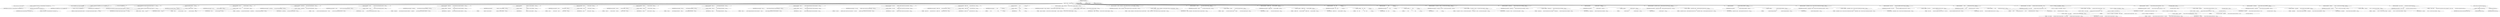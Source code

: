 digraph "printUsage" {  
"2117" [label = <(METHOD,printUsage)<SUB>810</SUB>> ]
"2118" [label = <(BLOCK,&lt;empty&gt;,&lt;empty&gt;)<SUB>810</SUB>> ]
"2119" [label = <(LOCAL,String lSep: java.lang.String)> ]
"2120" [label = <(&lt;operator&gt;.assignment,String lSep = System.getProperty(&quot;line.separator&quot;))<SUB>811</SUB>> ]
"2121" [label = <(IDENTIFIER,lSep,String lSep = System.getProperty(&quot;line.separator&quot;))<SUB>811</SUB>> ]
"2122" [label = <(getProperty,System.getProperty(&quot;line.separator&quot;))<SUB>811</SUB>> ]
"2123" [label = <(IDENTIFIER,System,System.getProperty(&quot;line.separator&quot;))<SUB>811</SUB>> ]
"2124" [label = <(LITERAL,&quot;line.separator&quot;,System.getProperty(&quot;line.separator&quot;))<SUB>811</SUB>> ]
"48" [label = <(LOCAL,StringBuffer msg: java.lang.StringBuffer)> ]
"2125" [label = <(&lt;operator&gt;.assignment,StringBuffer msg = new StringBuffer())<SUB>812</SUB>> ]
"2126" [label = <(IDENTIFIER,msg,StringBuffer msg = new StringBuffer())<SUB>812</SUB>> ]
"2127" [label = <(&lt;operator&gt;.alloc,new StringBuffer())<SUB>812</SUB>> ]
"2128" [label = <(&lt;init&gt;,new StringBuffer())<SUB>812</SUB>> ]
"47" [label = <(IDENTIFIER,msg,new StringBuffer())<SUB>812</SUB>> ]
"2129" [label = <(append,msg.append(&quot;ant [options] [target [target2 [target3] ...]]&quot; + lSep))<SUB>813</SUB>> ]
"2130" [label = <(IDENTIFIER,msg,msg.append(&quot;ant [options] [target [target2 [target3] ...]]&quot; + lSep))<SUB>813</SUB>> ]
"2131" [label = <(&lt;operator&gt;.addition,&quot;ant [options] [target [target2 [target3] ...]]&quot; + lSep)<SUB>813</SUB>> ]
"2132" [label = <(LITERAL,&quot;ant [options] [target [target2 [target3] ...]]&quot;,&quot;ant [options] [target [target2 [target3] ...]]&quot; + lSep)<SUB>813</SUB>> ]
"2133" [label = <(IDENTIFIER,lSep,&quot;ant [options] [target [target2 [target3] ...]]&quot; + lSep)<SUB>813</SUB>> ]
"2134" [label = <(append,msg.append(&quot;Options: &quot; + lSep))<SUB>814</SUB>> ]
"2135" [label = <(IDENTIFIER,msg,msg.append(&quot;Options: &quot; + lSep))<SUB>814</SUB>> ]
"2136" [label = <(&lt;operator&gt;.addition,&quot;Options: &quot; + lSep)<SUB>814</SUB>> ]
"2137" [label = <(LITERAL,&quot;Options: &quot;,&quot;Options: &quot; + lSep)<SUB>814</SUB>> ]
"2138" [label = <(IDENTIFIER,lSep,&quot;Options: &quot; + lSep)<SUB>814</SUB>> ]
"2139" [label = <(append,msg.append(&quot;  -help, -h              print this message&quot; + lSep))<SUB>815</SUB>> ]
"2140" [label = <(IDENTIFIER,msg,msg.append(&quot;  -help, -h              print this message&quot; + lSep))<SUB>815</SUB>> ]
"2141" [label = <(&lt;operator&gt;.addition,&quot;  -help, -h              print this message&quot; + lSep)<SUB>815</SUB>> ]
"2142" [label = <(LITERAL,&quot;  -help, -h              print this message&quot;,&quot;  -help, -h              print this message&quot; + lSep)<SUB>815</SUB>> ]
"2143" [label = <(IDENTIFIER,lSep,&quot;  -help, -h              print this message&quot; + lSep)<SUB>815</SUB>> ]
"2144" [label = <(append,msg.append(&quot;  -projecthelp, -p       print project help information&quot; + lSep))<SUB>816</SUB>> ]
"2145" [label = <(IDENTIFIER,msg,msg.append(&quot;  -projecthelp, -p       print project help information&quot; + lSep))<SUB>816</SUB>> ]
"2146" [label = <(&lt;operator&gt;.addition,&quot;  -projecthelp, -p       print project help information&quot; + lSep)<SUB>816</SUB>> ]
"2147" [label = <(LITERAL,&quot;  -projecthelp, -p       print project help information&quot;,&quot;  -projecthelp, -p       print project help information&quot; + lSep)<SUB>816</SUB>> ]
"2148" [label = <(IDENTIFIER,lSep,&quot;  -projecthelp, -p       print project help information&quot; + lSep)<SUB>816</SUB>> ]
"2149" [label = <(append,msg.append(&quot;  -version               print the version information and exit&quot; + lSep))<SUB>817</SUB>> ]
"2150" [label = <(IDENTIFIER,msg,msg.append(&quot;  -version               print the version information and exit&quot; + lSep))<SUB>817</SUB>> ]
"2151" [label = <(&lt;operator&gt;.addition,&quot;  -version               print the version information and exit&quot; + lSep)<SUB>817</SUB>> ]
"2152" [label = <(LITERAL,&quot;  -version               print the version information and exit&quot;,&quot;  -version               print the version information and exit&quot; + lSep)<SUB>817</SUB>> ]
"2153" [label = <(IDENTIFIER,lSep,&quot;  -version               print the version information and exit&quot; + lSep)<SUB>817</SUB>> ]
"2154" [label = <(append,msg.append(&quot;  -diagnostics           print information that might be helpful to&quot; + lSep))<SUB>818</SUB>> ]
"2155" [label = <(IDENTIFIER,msg,msg.append(&quot;  -diagnostics           print information that might be helpful to&quot; + lSep))<SUB>818</SUB>> ]
"2156" [label = <(&lt;operator&gt;.addition,&quot;  -diagnostics           print information that might be helpful to&quot; + lSep)<SUB>818</SUB>> ]
"2157" [label = <(LITERAL,&quot;  -diagnostics           print information that might be helpful to&quot;,&quot;  -diagnostics           print information that might be helpful to&quot; + lSep)<SUB>818</SUB>> ]
"2158" [label = <(IDENTIFIER,lSep,&quot;  -diagnostics           print information that might be helpful to&quot; + lSep)<SUB>818</SUB>> ]
"2159" [label = <(append,msg.append(&quot;                         diagnose or report problems.&quot; + lSep))<SUB>819</SUB>> ]
"2160" [label = <(IDENTIFIER,msg,msg.append(&quot;                         diagnose or report problems.&quot; + lSep))<SUB>819</SUB>> ]
"2161" [label = <(&lt;operator&gt;.addition,&quot;                         diagnose or report problems.&quot; + lSep)<SUB>819</SUB>> ]
"2162" [label = <(LITERAL,&quot;                         diagnose or report problems.&quot;,&quot;                         diagnose or report problems.&quot; + lSep)<SUB>819</SUB>> ]
"2163" [label = <(IDENTIFIER,lSep,&quot;                         diagnose or report problems.&quot; + lSep)<SUB>819</SUB>> ]
"2164" [label = <(append,msg.append(&quot;  -quiet, -q             be extra quiet&quot; + lSep))<SUB>820</SUB>> ]
"2165" [label = <(IDENTIFIER,msg,msg.append(&quot;  -quiet, -q             be extra quiet&quot; + lSep))<SUB>820</SUB>> ]
"2166" [label = <(&lt;operator&gt;.addition,&quot;  -quiet, -q             be extra quiet&quot; + lSep)<SUB>820</SUB>> ]
"2167" [label = <(LITERAL,&quot;  -quiet, -q             be extra quiet&quot;,&quot;  -quiet, -q             be extra quiet&quot; + lSep)<SUB>820</SUB>> ]
"2168" [label = <(IDENTIFIER,lSep,&quot;  -quiet, -q             be extra quiet&quot; + lSep)<SUB>820</SUB>> ]
"2169" [label = <(append,msg.append(&quot;  -verbose, -v           be extra verbose&quot; + lSep))<SUB>821</SUB>> ]
"2170" [label = <(IDENTIFIER,msg,msg.append(&quot;  -verbose, -v           be extra verbose&quot; + lSep))<SUB>821</SUB>> ]
"2171" [label = <(&lt;operator&gt;.addition,&quot;  -verbose, -v           be extra verbose&quot; + lSep)<SUB>821</SUB>> ]
"2172" [label = <(LITERAL,&quot;  -verbose, -v           be extra verbose&quot;,&quot;  -verbose, -v           be extra verbose&quot; + lSep)<SUB>821</SUB>> ]
"2173" [label = <(IDENTIFIER,lSep,&quot;  -verbose, -v           be extra verbose&quot; + lSep)<SUB>821</SUB>> ]
"2174" [label = <(append,msg.append(&quot;  -debug, -d             print debugging information&quot; + lSep))<SUB>822</SUB>> ]
"2175" [label = <(IDENTIFIER,msg,msg.append(&quot;  -debug, -d             print debugging information&quot; + lSep))<SUB>822</SUB>> ]
"2176" [label = <(&lt;operator&gt;.addition,&quot;  -debug, -d             print debugging information&quot; + lSep)<SUB>822</SUB>> ]
"2177" [label = <(LITERAL,&quot;  -debug, -d             print debugging information&quot;,&quot;  -debug, -d             print debugging information&quot; + lSep)<SUB>822</SUB>> ]
"2178" [label = <(IDENTIFIER,lSep,&quot;  -debug, -d             print debugging information&quot; + lSep)<SUB>822</SUB>> ]
"2179" [label = <(append,msg.append(&quot;  -emacs, -e             produce logging information without adornments&quot; + lSep))<SUB>823</SUB>> ]
"2180" [label = <(IDENTIFIER,msg,msg.append(&quot;  -emacs, -e             produce logging information without adornments&quot; + lSep))<SUB>823</SUB>> ]
"2181" [label = <(&lt;operator&gt;.addition,&quot;  -emacs, -e             produce logging information without adornments&quot; + lSep)<SUB>823</SUB>> ]
"2182" [label = <(LITERAL,&quot;  -emacs, -e             produce logging information without adornments&quot;,&quot;  -emacs, -e             produce logging information without adornments&quot; + lSep)<SUB>823</SUB>> ]
"2183" [label = <(IDENTIFIER,lSep,&quot;  -emacs, -e             produce logging information without adornments&quot; + lSep)<SUB>824</SUB>> ]
"2184" [label = <(append,msg.append(&quot;  -lib &lt;path&gt;            specifies a path to search for jars and classes&quot; + lSep))<SUB>825</SUB>> ]
"2185" [label = <(IDENTIFIER,msg,msg.append(&quot;  -lib &lt;path&gt;            specifies a path to search for jars and classes&quot; + lSep))<SUB>825</SUB>> ]
"2186" [label = <(&lt;operator&gt;.addition,&quot;  -lib &lt;path&gt;            specifies a path to search for jars and classes&quot; + lSep)<SUB>825</SUB>> ]
"2187" [label = <(LITERAL,&quot;  -lib &lt;path&gt;            specifies a path to search for jars and classes&quot;,&quot;  -lib &lt;path&gt;            specifies a path to search for jars and classes&quot; + lSep)<SUB>825</SUB>> ]
"2188" [label = <(IDENTIFIER,lSep,&quot;  -lib &lt;path&gt;            specifies a path to search for jars and classes&quot; + lSep)<SUB>826</SUB>> ]
"2189" [label = <(append,msg.append(&quot;  -logfile &lt;file&gt;        use given file for log&quot; + lSep))<SUB>827</SUB>> ]
"2190" [label = <(IDENTIFIER,msg,msg.append(&quot;  -logfile &lt;file&gt;        use given file for log&quot; + lSep))<SUB>827</SUB>> ]
"2191" [label = <(&lt;operator&gt;.addition,&quot;  -logfile &lt;file&gt;        use given file for log&quot; + lSep)<SUB>827</SUB>> ]
"2192" [label = <(LITERAL,&quot;  -logfile &lt;file&gt;        use given file for log&quot;,&quot;  -logfile &lt;file&gt;        use given file for log&quot; + lSep)<SUB>827</SUB>> ]
"2193" [label = <(IDENTIFIER,lSep,&quot;  -logfile &lt;file&gt;        use given file for log&quot; + lSep)<SUB>827</SUB>> ]
"2194" [label = <(append,msg.append(&quot;    -l     &lt;file&gt;                ''&quot; + lSep))<SUB>828</SUB>> ]
"2195" [label = <(IDENTIFIER,msg,msg.append(&quot;    -l     &lt;file&gt;                ''&quot; + lSep))<SUB>828</SUB>> ]
"2196" [label = <(&lt;operator&gt;.addition,&quot;    -l     &lt;file&gt;                ''&quot; + lSep)<SUB>828</SUB>> ]
"2197" [label = <(LITERAL,&quot;    -l     &lt;file&gt;                ''&quot;,&quot;    -l     &lt;file&gt;                ''&quot; + lSep)<SUB>828</SUB>> ]
"2198" [label = <(IDENTIFIER,lSep,&quot;    -l     &lt;file&gt;                ''&quot; + lSep)<SUB>828</SUB>> ]
"2199" [label = <(append,msg.append(&quot;  -logger &lt;classname&gt;    the class which is to perform logging&quot; + lSep))<SUB>829</SUB>> ]
"2200" [label = <(IDENTIFIER,msg,msg.append(&quot;  -logger &lt;classname&gt;    the class which is to perform logging&quot; + lSep))<SUB>829</SUB>> ]
"2201" [label = <(&lt;operator&gt;.addition,&quot;  -logger &lt;classname&gt;    the class which is to perform logging&quot; + lSep)<SUB>829</SUB>> ]
"2202" [label = <(LITERAL,&quot;  -logger &lt;classname&gt;    the class which is to perform logging&quot;,&quot;  -logger &lt;classname&gt;    the class which is to perform logging&quot; + lSep)<SUB>829</SUB>> ]
"2203" [label = <(IDENTIFIER,lSep,&quot;  -logger &lt;classname&gt;    the class which is to perform logging&quot; + lSep)<SUB>829</SUB>> ]
"2204" [label = <(append,msg.append(&quot;  -listener &lt;classname&gt;  add an instance of class as a project listener&quot; + lSep))<SUB>830</SUB>> ]
"2205" [label = <(IDENTIFIER,msg,msg.append(&quot;  -listener &lt;classname&gt;  add an instance of class as a project listener&quot; + lSep))<SUB>830</SUB>> ]
"2206" [label = <(&lt;operator&gt;.addition,&quot;  -listener &lt;classname&gt;  add an instance of class as a project listener&quot; + lSep)<SUB>830</SUB>> ]
"2207" [label = <(LITERAL,&quot;  -listener &lt;classname&gt;  add an instance of class as a project listener&quot;,&quot;  -listener &lt;classname&gt;  add an instance of class as a project listener&quot; + lSep)<SUB>830</SUB>> ]
"2208" [label = <(IDENTIFIER,lSep,&quot;  -listener &lt;classname&gt;  add an instance of class as a project listener&quot; + lSep)<SUB>831</SUB>> ]
"2209" [label = <(append,msg.append(&quot;  -noinput               do not allow interactive input&quot; + lSep))<SUB>832</SUB>> ]
"2210" [label = <(IDENTIFIER,msg,msg.append(&quot;  -noinput               do not allow interactive input&quot; + lSep))<SUB>832</SUB>> ]
"2211" [label = <(&lt;operator&gt;.addition,&quot;  -noinput               do not allow interactive input&quot; + lSep)<SUB>832</SUB>> ]
"2212" [label = <(LITERAL,&quot;  -noinput               do not allow interactive input&quot;,&quot;  -noinput               do not allow interactive input&quot; + lSep)<SUB>832</SUB>> ]
"2213" [label = <(IDENTIFIER,lSep,&quot;  -noinput               do not allow interactive input&quot; + lSep)<SUB>832</SUB>> ]
"2214" [label = <(append,msg.append(&quot;  -buildfile &lt;file&gt;      use given buildfile&quot; + lSep))<SUB>833</SUB>> ]
"2215" [label = <(IDENTIFIER,msg,msg.append(&quot;  -buildfile &lt;file&gt;      use given buildfile&quot; + lSep))<SUB>833</SUB>> ]
"2216" [label = <(&lt;operator&gt;.addition,&quot;  -buildfile &lt;file&gt;      use given buildfile&quot; + lSep)<SUB>833</SUB>> ]
"2217" [label = <(LITERAL,&quot;  -buildfile &lt;file&gt;      use given buildfile&quot;,&quot;  -buildfile &lt;file&gt;      use given buildfile&quot; + lSep)<SUB>833</SUB>> ]
"2218" [label = <(IDENTIFIER,lSep,&quot;  -buildfile &lt;file&gt;      use given buildfile&quot; + lSep)<SUB>833</SUB>> ]
"2219" [label = <(append,msg.append(&quot;    -file    &lt;file&gt;              ''&quot; + lSep))<SUB>834</SUB>> ]
"2220" [label = <(IDENTIFIER,msg,msg.append(&quot;    -file    &lt;file&gt;              ''&quot; + lSep))<SUB>834</SUB>> ]
"2221" [label = <(&lt;operator&gt;.addition,&quot;    -file    &lt;file&gt;              ''&quot; + lSep)<SUB>834</SUB>> ]
"2222" [label = <(LITERAL,&quot;    -file    &lt;file&gt;              ''&quot;,&quot;    -file    &lt;file&gt;              ''&quot; + lSep)<SUB>834</SUB>> ]
"2223" [label = <(IDENTIFIER,lSep,&quot;    -file    &lt;file&gt;              ''&quot; + lSep)<SUB>834</SUB>> ]
"2224" [label = <(append,msg.append(&quot;    -f       &lt;file&gt;              ''&quot; + lSep))<SUB>835</SUB>> ]
"2225" [label = <(IDENTIFIER,msg,msg.append(&quot;    -f       &lt;file&gt;              ''&quot; + lSep))<SUB>835</SUB>> ]
"2226" [label = <(&lt;operator&gt;.addition,&quot;    -f       &lt;file&gt;              ''&quot; + lSep)<SUB>835</SUB>> ]
"2227" [label = <(LITERAL,&quot;    -f       &lt;file&gt;              ''&quot;,&quot;    -f       &lt;file&gt;              ''&quot; + lSep)<SUB>835</SUB>> ]
"2228" [label = <(IDENTIFIER,lSep,&quot;    -f       &lt;file&gt;              ''&quot; + lSep)<SUB>835</SUB>> ]
"2229" [label = <(append,msg.append(&quot;  -D&lt;property&gt;=&lt;value&gt;   use value for given property&quot; + lSep))<SUB>836</SUB>> ]
"2230" [label = <(IDENTIFIER,msg,msg.append(&quot;  -D&lt;property&gt;=&lt;value&gt;   use value for given property&quot; + lSep))<SUB>836</SUB>> ]
"2231" [label = <(&lt;operator&gt;.addition,&quot;  -D&lt;property&gt;=&lt;value&gt;   use value for given property&quot; + lSep)<SUB>836</SUB>> ]
"2232" [label = <(LITERAL,&quot;  -D&lt;property&gt;=&lt;value&gt;   use value for given property&quot;,&quot;  -D&lt;property&gt;=&lt;value&gt;   use value for given property&quot; + lSep)<SUB>836</SUB>> ]
"2233" [label = <(IDENTIFIER,lSep,&quot;  -D&lt;property&gt;=&lt;value&gt;   use value for given property&quot; + lSep)<SUB>836</SUB>> ]
"2234" [label = <(append,msg.append(&quot;  -keep-going, -k        execute all targets that do not depend&quot; + lSep))<SUB>837</SUB>> ]
"2235" [label = <(IDENTIFIER,msg,msg.append(&quot;  -keep-going, -k        execute all targets that do not depend&quot; + lSep))<SUB>837</SUB>> ]
"2236" [label = <(&lt;operator&gt;.addition,&quot;  -keep-going, -k        execute all targets that do not depend&quot; + lSep)<SUB>837</SUB>> ]
"2237" [label = <(LITERAL,&quot;  -keep-going, -k        execute all targets that do not depend&quot;,&quot;  -keep-going, -k        execute all targets that do not depend&quot; + lSep)<SUB>837</SUB>> ]
"2238" [label = <(IDENTIFIER,lSep,&quot;  -keep-going, -k        execute all targets that do not depend&quot; + lSep)<SUB>837</SUB>> ]
"2239" [label = <(append,msg.append(&quot;                         on failed target(s)&quot; + lSep))<SUB>838</SUB>> ]
"2240" [label = <(IDENTIFIER,msg,msg.append(&quot;                         on failed target(s)&quot; + lSep))<SUB>838</SUB>> ]
"2241" [label = <(&lt;operator&gt;.addition,&quot;                         on failed target(s)&quot; + lSep)<SUB>838</SUB>> ]
"2242" [label = <(LITERAL,&quot;                         on failed target(s)&quot;,&quot;                         on failed target(s)&quot; + lSep)<SUB>838</SUB>> ]
"2243" [label = <(IDENTIFIER,lSep,&quot;                         on failed target(s)&quot; + lSep)<SUB>838</SUB>> ]
"2244" [label = <(append,msg.append(&quot;  -propertyfile &lt;name&gt;   load all properties from file with -D&quot; + lSep))<SUB>839</SUB>> ]
"2245" [label = <(IDENTIFIER,msg,msg.append(&quot;  -propertyfile &lt;name&gt;   load all properties from file with -D&quot; + lSep))<SUB>839</SUB>> ]
"2246" [label = <(&lt;operator&gt;.addition,&quot;  -propertyfile &lt;name&gt;   load all properties from file with -D&quot; + lSep)<SUB>839</SUB>> ]
"2247" [label = <(LITERAL,&quot;  -propertyfile &lt;name&gt;   load all properties from file with -D&quot;,&quot;  -propertyfile &lt;name&gt;   load all properties from file with -D&quot; + lSep)<SUB>839</SUB>> ]
"2248" [label = <(IDENTIFIER,lSep,&quot;  -propertyfile &lt;name&gt;   load all properties from file with -D&quot; + lSep)<SUB>839</SUB>> ]
"2249" [label = <(append,msg.append(&quot;                         properties taking precedence&quot; + lSep))<SUB>840</SUB>> ]
"2250" [label = <(IDENTIFIER,msg,msg.append(&quot;                         properties taking precedence&quot; + lSep))<SUB>840</SUB>> ]
"2251" [label = <(&lt;operator&gt;.addition,&quot;                         properties taking precedence&quot; + lSep)<SUB>840</SUB>> ]
"2252" [label = <(LITERAL,&quot;                         properties taking precedence&quot;,&quot;                         properties taking precedence&quot; + lSep)<SUB>840</SUB>> ]
"2253" [label = <(IDENTIFIER,lSep,&quot;                         properties taking precedence&quot; + lSep)<SUB>840</SUB>> ]
"2254" [label = <(append,msg.append(&quot;  -inputhandler &lt;class&gt;  the class which will handle input requests&quot; + lSep))<SUB>841</SUB>> ]
"2255" [label = <(IDENTIFIER,msg,msg.append(&quot;  -inputhandler &lt;class&gt;  the class which will handle input requests&quot; + lSep))<SUB>841</SUB>> ]
"2256" [label = <(&lt;operator&gt;.addition,&quot;  -inputhandler &lt;class&gt;  the class which will handle input requests&quot; + lSep)<SUB>841</SUB>> ]
"2257" [label = <(LITERAL,&quot;  -inputhandler &lt;class&gt;  the class which will handle input requests&quot;,&quot;  -inputhandler &lt;class&gt;  the class which will handle input requests&quot; + lSep)<SUB>841</SUB>> ]
"2258" [label = <(IDENTIFIER,lSep,&quot;  -inputhandler &lt;class&gt;  the class which will handle input requests&quot; + lSep)<SUB>841</SUB>> ]
"2259" [label = <(append,msg.append(&quot;  -find &lt;file&gt;           (s)earch for buildfile towards the root of&quot; + lSep))<SUB>842</SUB>> ]
"2260" [label = <(IDENTIFIER,msg,msg.append(&quot;  -find &lt;file&gt;           (s)earch for buildfile towards the root of&quot; + lSep))<SUB>842</SUB>> ]
"2261" [label = <(&lt;operator&gt;.addition,&quot;  -find &lt;file&gt;           (s)earch for buildfile towards the root of&quot; + lSep)<SUB>842</SUB>> ]
"2262" [label = <(LITERAL,&quot;  -find &lt;file&gt;           (s)earch for buildfile towards the root of&quot;,&quot;  -find &lt;file&gt;           (s)earch for buildfile towards the root of&quot; + lSep)<SUB>842</SUB>> ]
"2263" [label = <(IDENTIFIER,lSep,&quot;  -find &lt;file&gt;           (s)earch for buildfile towards the root of&quot; + lSep)<SUB>842</SUB>> ]
"2264" [label = <(append,msg.append(&quot;    -s  &lt;file&gt;           the filesystem and use it&quot; + lSep))<SUB>843</SUB>> ]
"2265" [label = <(IDENTIFIER,msg,msg.append(&quot;    -s  &lt;file&gt;           the filesystem and use it&quot; + lSep))<SUB>843</SUB>> ]
"2266" [label = <(&lt;operator&gt;.addition,&quot;    -s  &lt;file&gt;           the filesystem and use it&quot; + lSep)<SUB>843</SUB>> ]
"2267" [label = <(LITERAL,&quot;    -s  &lt;file&gt;           the filesystem and use it&quot;,&quot;    -s  &lt;file&gt;           the filesystem and use it&quot; + lSep)<SUB>843</SUB>> ]
"2268" [label = <(IDENTIFIER,lSep,&quot;    -s  &lt;file&gt;           the filesystem and use it&quot; + lSep)<SUB>843</SUB>> ]
"2269" [label = <(append,msg.append(&quot;  -nice  number          A niceness value for the main thread:&quot; + lSep + &quot;                         1 (lowest) to 10 (highest); 5 is the default&quot; + lSep))<SUB>844</SUB>> ]
"2270" [label = <(IDENTIFIER,msg,msg.append(&quot;  -nice  number          A niceness value for the main thread:&quot; + lSep + &quot;                         1 (lowest) to 10 (highest); 5 is the default&quot; + lSep))<SUB>844</SUB>> ]
"2271" [label = <(&lt;operator&gt;.addition,&quot;  -nice  number          A niceness value for the main thread:&quot; + lSep + &quot;                         1 (lowest) to 10 (highest); 5 is the default&quot; + lSep)<SUB>844</SUB>> ]
"2272" [label = <(&lt;operator&gt;.addition,&quot;  -nice  number          A niceness value for the main thread:&quot; + lSep + &quot;                         1 (lowest) to 10 (highest); 5 is the default&quot;)<SUB>844</SUB>> ]
"2273" [label = <(&lt;operator&gt;.addition,&quot;  -nice  number          A niceness value for the main thread:&quot; + lSep)<SUB>844</SUB>> ]
"2274" [label = <(LITERAL,&quot;  -nice  number          A niceness value for the main thread:&quot;,&quot;  -nice  number          A niceness value for the main thread:&quot; + lSep)<SUB>844</SUB>> ]
"2275" [label = <(IDENTIFIER,lSep,&quot;  -nice  number          A niceness value for the main thread:&quot; + lSep)<SUB>844</SUB>> ]
"2276" [label = <(LITERAL,&quot;                         1 (lowest) to 10 (highest); 5 is the default&quot;,&quot;  -nice  number          A niceness value for the main thread:&quot; + lSep + &quot;                         1 (lowest) to 10 (highest); 5 is the default&quot;)<SUB>845</SUB>> ]
"2277" [label = <(IDENTIFIER,lSep,&quot;  -nice  number          A niceness value for the main thread:&quot; + lSep + &quot;                         1 (lowest) to 10 (highest); 5 is the default&quot; + lSep)<SUB>846</SUB>> ]
"2278" [label = <(append,msg.append(&quot;  -nouserlib             Run ant without using the jar files from&quot; + lSep + &quot;                         ${user.home}/.ant/lib&quot; + lSep))<SUB>847</SUB>> ]
"2279" [label = <(IDENTIFIER,msg,msg.append(&quot;  -nouserlib             Run ant without using the jar files from&quot; + lSep + &quot;                         ${user.home}/.ant/lib&quot; + lSep))<SUB>847</SUB>> ]
"2280" [label = <(&lt;operator&gt;.addition,&quot;  -nouserlib             Run ant without using the jar files from&quot; + lSep + &quot;                         ${user.home}/.ant/lib&quot; + lSep)<SUB>847</SUB>> ]
"2281" [label = <(&lt;operator&gt;.addition,&quot;  -nouserlib             Run ant without using the jar files from&quot; + lSep + &quot;                         ${user.home}/.ant/lib&quot;)<SUB>847</SUB>> ]
"2282" [label = <(&lt;operator&gt;.addition,&quot;  -nouserlib             Run ant without using the jar files from&quot; + lSep)<SUB>847</SUB>> ]
"2283" [label = <(LITERAL,&quot;  -nouserlib             Run ant without using the jar files from&quot;,&quot;  -nouserlib             Run ant without using the jar files from&quot; + lSep)<SUB>847</SUB>> ]
"2284" [label = <(IDENTIFIER,lSep,&quot;  -nouserlib             Run ant without using the jar files from&quot; + lSep)<SUB>847</SUB>> ]
"2285" [label = <(LITERAL,&quot;                         ${user.home}/.ant/lib&quot;,&quot;  -nouserlib             Run ant without using the jar files from&quot; + lSep + &quot;                         ${user.home}/.ant/lib&quot;)<SUB>848</SUB>> ]
"2286" [label = <(IDENTIFIER,lSep,&quot;  -nouserlib             Run ant without using the jar files from&quot; + lSep + &quot;                         ${user.home}/.ant/lib&quot; + lSep)<SUB>848</SUB>> ]
"2287" [label = <(append,msg.append(&quot;  -noclasspath           Run ant without using CLASSPATH&quot; + lSep))<SUB>849</SUB>> ]
"2288" [label = <(IDENTIFIER,msg,msg.append(&quot;  -noclasspath           Run ant without using CLASSPATH&quot; + lSep))<SUB>849</SUB>> ]
"2289" [label = <(&lt;operator&gt;.addition,&quot;  -noclasspath           Run ant without using CLASSPATH&quot; + lSep)<SUB>849</SUB>> ]
"2290" [label = <(LITERAL,&quot;  -noclasspath           Run ant without using CLASSPATH&quot;,&quot;  -noclasspath           Run ant without using CLASSPATH&quot; + lSep)<SUB>849</SUB>> ]
"2291" [label = <(IDENTIFIER,lSep,&quot;  -noclasspath           Run ant without using CLASSPATH&quot; + lSep)<SUB>849</SUB>> ]
"2292" [label = <(append,msg.append(&quot;  -autoproxy             Java1.5+: use the OS proxy settings&quot; + lSep))<SUB>850</SUB>> ]
"2293" [label = <(IDENTIFIER,msg,msg.append(&quot;  -autoproxy             Java1.5+: use the OS proxy settings&quot; + lSep))<SUB>850</SUB>> ]
"2294" [label = <(&lt;operator&gt;.addition,&quot;  -autoproxy             Java1.5+: use the OS proxy settings&quot; + lSep)<SUB>850</SUB>> ]
"2295" [label = <(LITERAL,&quot;  -autoproxy             Java1.5+: use the OS proxy settings&quot;,&quot;  -autoproxy             Java1.5+: use the OS proxy settings&quot; + lSep)<SUB>850</SUB>> ]
"2296" [label = <(IDENTIFIER,lSep,&quot;  -autoproxy             Java1.5+: use the OS proxy settings&quot; + lSep)<SUB>851</SUB>> ]
"2297" [label = <(append,msg.append(&quot;  -main &lt;class&gt;          override Ant's normal entry point&quot;))<SUB>852</SUB>> ]
"2298" [label = <(IDENTIFIER,msg,msg.append(&quot;  -main &lt;class&gt;          override Ant's normal entry point&quot;))<SUB>852</SUB>> ]
"2299" [label = <(LITERAL,&quot;  -main &lt;class&gt;          override Ant's normal entry point&quot;,msg.append(&quot;  -main &lt;class&gt;          override Ant's normal entry point&quot;))<SUB>852</SUB>> ]
"2300" [label = <(println,System.out.println(msg.toString()))<SUB>853</SUB>> ]
"2301" [label = <(&lt;operator&gt;.fieldAccess,System.out)<SUB>853</SUB>> ]
"2302" [label = <(IDENTIFIER,System,System.out.println(msg.toString()))<SUB>853</SUB>> ]
"2303" [label = <(FIELD_IDENTIFIER,out,out)<SUB>853</SUB>> ]
"2304" [label = <(toString,msg.toString())<SUB>853</SUB>> ]
"2305" [label = <(IDENTIFIER,msg,msg.toString())<SUB>853</SUB>> ]
"2306" [label = <(MODIFIER,PRIVATE)> ]
"2307" [label = <(MODIFIER,STATIC)> ]
"2308" [label = <(METHOD_RETURN,void)<SUB>810</SUB>> ]
  "2117" -> "2118" 
  "2117" -> "2306" 
  "2117" -> "2307" 
  "2117" -> "2308" 
  "2118" -> "2119" 
  "2118" -> "2120" 
  "2118" -> "48" 
  "2118" -> "2125" 
  "2118" -> "2128" 
  "2118" -> "2129" 
  "2118" -> "2134" 
  "2118" -> "2139" 
  "2118" -> "2144" 
  "2118" -> "2149" 
  "2118" -> "2154" 
  "2118" -> "2159" 
  "2118" -> "2164" 
  "2118" -> "2169" 
  "2118" -> "2174" 
  "2118" -> "2179" 
  "2118" -> "2184" 
  "2118" -> "2189" 
  "2118" -> "2194" 
  "2118" -> "2199" 
  "2118" -> "2204" 
  "2118" -> "2209" 
  "2118" -> "2214" 
  "2118" -> "2219" 
  "2118" -> "2224" 
  "2118" -> "2229" 
  "2118" -> "2234" 
  "2118" -> "2239" 
  "2118" -> "2244" 
  "2118" -> "2249" 
  "2118" -> "2254" 
  "2118" -> "2259" 
  "2118" -> "2264" 
  "2118" -> "2269" 
  "2118" -> "2278" 
  "2118" -> "2287" 
  "2118" -> "2292" 
  "2118" -> "2297" 
  "2118" -> "2300" 
  "2120" -> "2121" 
  "2120" -> "2122" 
  "2122" -> "2123" 
  "2122" -> "2124" 
  "2125" -> "2126" 
  "2125" -> "2127" 
  "2128" -> "47" 
  "2129" -> "2130" 
  "2129" -> "2131" 
  "2131" -> "2132" 
  "2131" -> "2133" 
  "2134" -> "2135" 
  "2134" -> "2136" 
  "2136" -> "2137" 
  "2136" -> "2138" 
  "2139" -> "2140" 
  "2139" -> "2141" 
  "2141" -> "2142" 
  "2141" -> "2143" 
  "2144" -> "2145" 
  "2144" -> "2146" 
  "2146" -> "2147" 
  "2146" -> "2148" 
  "2149" -> "2150" 
  "2149" -> "2151" 
  "2151" -> "2152" 
  "2151" -> "2153" 
  "2154" -> "2155" 
  "2154" -> "2156" 
  "2156" -> "2157" 
  "2156" -> "2158" 
  "2159" -> "2160" 
  "2159" -> "2161" 
  "2161" -> "2162" 
  "2161" -> "2163" 
  "2164" -> "2165" 
  "2164" -> "2166" 
  "2166" -> "2167" 
  "2166" -> "2168" 
  "2169" -> "2170" 
  "2169" -> "2171" 
  "2171" -> "2172" 
  "2171" -> "2173" 
  "2174" -> "2175" 
  "2174" -> "2176" 
  "2176" -> "2177" 
  "2176" -> "2178" 
  "2179" -> "2180" 
  "2179" -> "2181" 
  "2181" -> "2182" 
  "2181" -> "2183" 
  "2184" -> "2185" 
  "2184" -> "2186" 
  "2186" -> "2187" 
  "2186" -> "2188" 
  "2189" -> "2190" 
  "2189" -> "2191" 
  "2191" -> "2192" 
  "2191" -> "2193" 
  "2194" -> "2195" 
  "2194" -> "2196" 
  "2196" -> "2197" 
  "2196" -> "2198" 
  "2199" -> "2200" 
  "2199" -> "2201" 
  "2201" -> "2202" 
  "2201" -> "2203" 
  "2204" -> "2205" 
  "2204" -> "2206" 
  "2206" -> "2207" 
  "2206" -> "2208" 
  "2209" -> "2210" 
  "2209" -> "2211" 
  "2211" -> "2212" 
  "2211" -> "2213" 
  "2214" -> "2215" 
  "2214" -> "2216" 
  "2216" -> "2217" 
  "2216" -> "2218" 
  "2219" -> "2220" 
  "2219" -> "2221" 
  "2221" -> "2222" 
  "2221" -> "2223" 
  "2224" -> "2225" 
  "2224" -> "2226" 
  "2226" -> "2227" 
  "2226" -> "2228" 
  "2229" -> "2230" 
  "2229" -> "2231" 
  "2231" -> "2232" 
  "2231" -> "2233" 
  "2234" -> "2235" 
  "2234" -> "2236" 
  "2236" -> "2237" 
  "2236" -> "2238" 
  "2239" -> "2240" 
  "2239" -> "2241" 
  "2241" -> "2242" 
  "2241" -> "2243" 
  "2244" -> "2245" 
  "2244" -> "2246" 
  "2246" -> "2247" 
  "2246" -> "2248" 
  "2249" -> "2250" 
  "2249" -> "2251" 
  "2251" -> "2252" 
  "2251" -> "2253" 
  "2254" -> "2255" 
  "2254" -> "2256" 
  "2256" -> "2257" 
  "2256" -> "2258" 
  "2259" -> "2260" 
  "2259" -> "2261" 
  "2261" -> "2262" 
  "2261" -> "2263" 
  "2264" -> "2265" 
  "2264" -> "2266" 
  "2266" -> "2267" 
  "2266" -> "2268" 
  "2269" -> "2270" 
  "2269" -> "2271" 
  "2271" -> "2272" 
  "2271" -> "2277" 
  "2272" -> "2273" 
  "2272" -> "2276" 
  "2273" -> "2274" 
  "2273" -> "2275" 
  "2278" -> "2279" 
  "2278" -> "2280" 
  "2280" -> "2281" 
  "2280" -> "2286" 
  "2281" -> "2282" 
  "2281" -> "2285" 
  "2282" -> "2283" 
  "2282" -> "2284" 
  "2287" -> "2288" 
  "2287" -> "2289" 
  "2289" -> "2290" 
  "2289" -> "2291" 
  "2292" -> "2293" 
  "2292" -> "2294" 
  "2294" -> "2295" 
  "2294" -> "2296" 
  "2297" -> "2298" 
  "2297" -> "2299" 
  "2300" -> "2301" 
  "2300" -> "2304" 
  "2301" -> "2302" 
  "2301" -> "2303" 
  "2304" -> "2305" 
}
